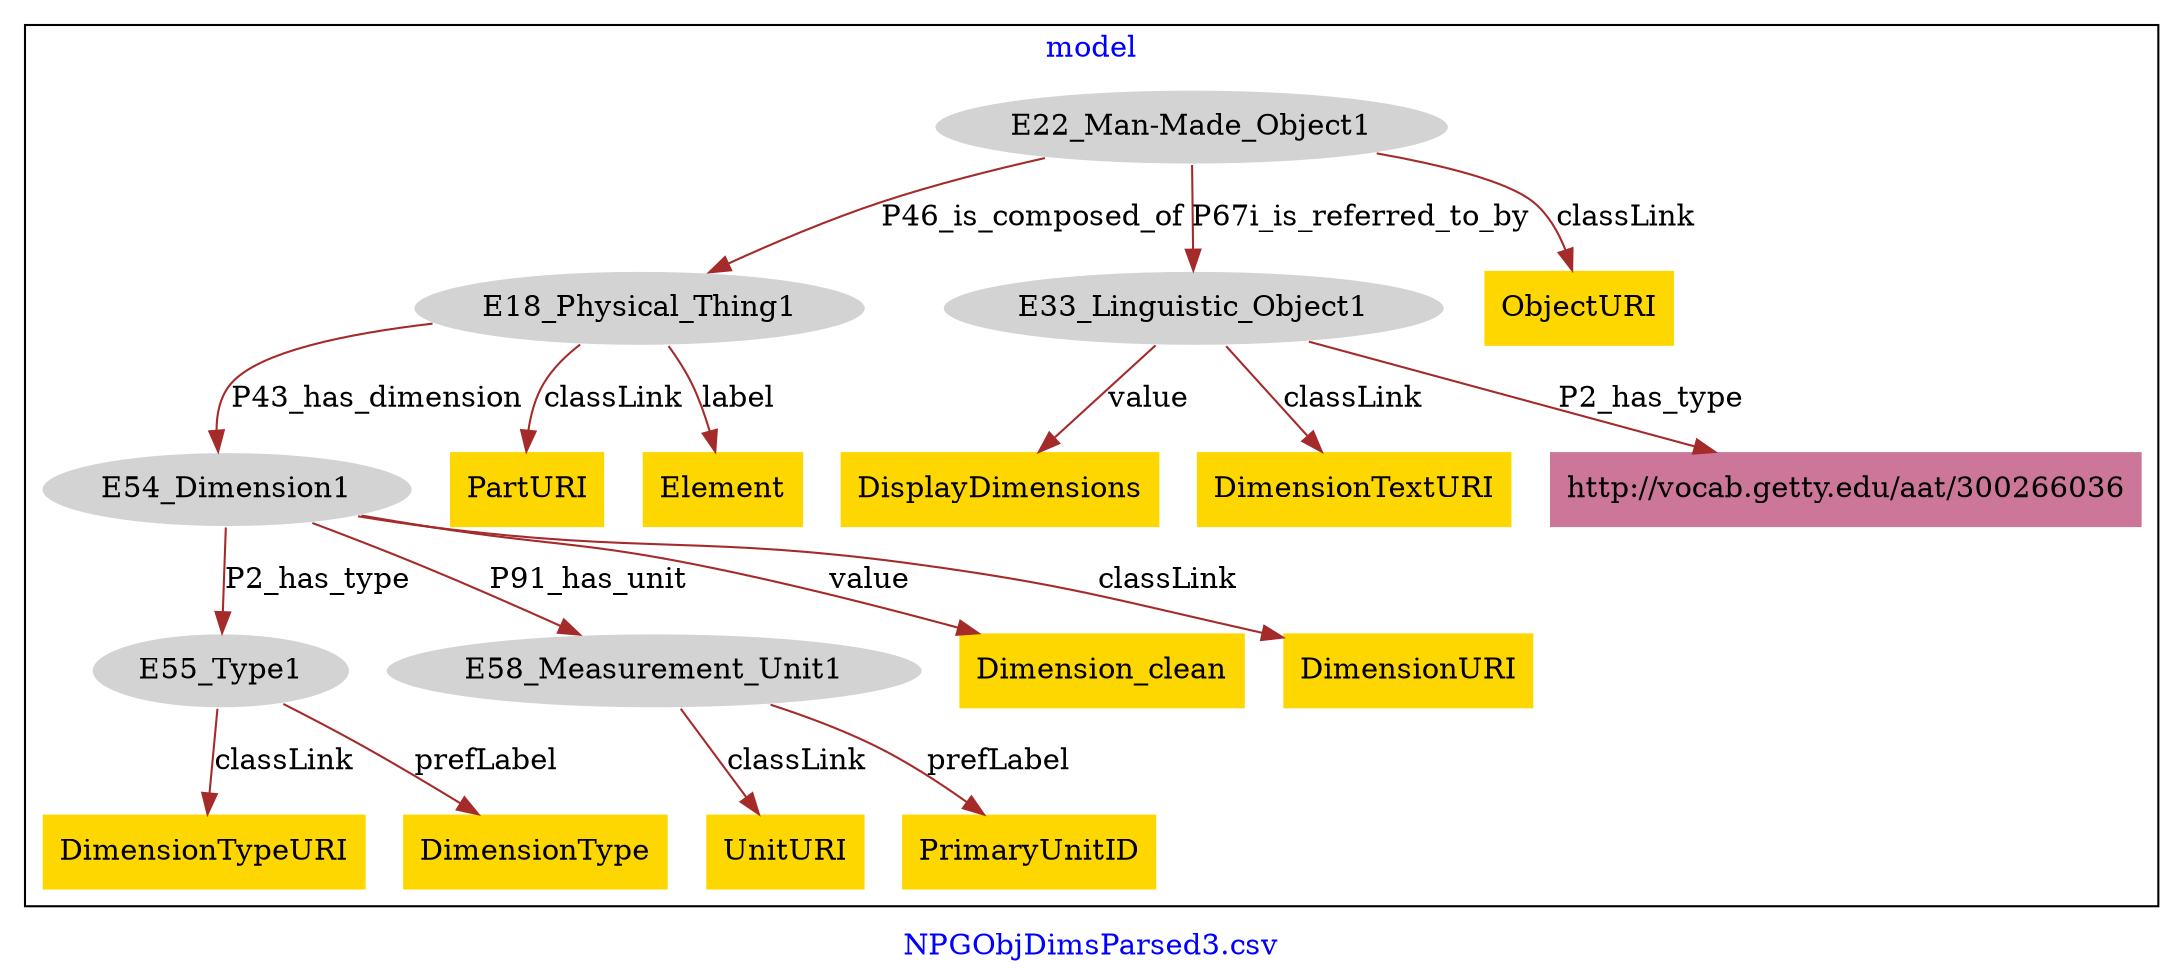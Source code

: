 digraph n0 {
fontcolor="blue"
remincross="true"
label="NPGObjDimsParsed3.csv"
subgraph cluster {
label="model"
n2[style="filled",color="white",fillcolor="lightgray",label="E18_Physical_Thing1"];
n3[style="filled",color="white",fillcolor="lightgray",label="E54_Dimension1"];
n4[style="filled",color="white",fillcolor="lightgray",label="E22_Man-Made_Object1"];
n5[style="filled",color="white",fillcolor="lightgray",label="E33_Linguistic_Object1"];
n6[style="filled",color="white",fillcolor="lightgray",label="E55_Type1"];
n7[style="filled",color="white",fillcolor="lightgray",label="E58_Measurement_Unit1"];
n8[shape="plaintext",style="filled",fillcolor="gold",label="Dimension_clean"];
n9[shape="plaintext",style="filled",fillcolor="gold",label="ObjectURI"];
n10[shape="plaintext",style="filled",fillcolor="gold",label="PartURI"];
n11[shape="plaintext",style="filled",fillcolor="gold",label="DimensionTypeURI"];
n12[shape="plaintext",style="filled",fillcolor="gold",label="UnitURI"];
n13[shape="plaintext",style="filled",fillcolor="gold",label="Element"];
n14[shape="plaintext",style="filled",fillcolor="gold",label="DimensionType"];
n15[shape="plaintext",style="filled",fillcolor="gold",label="DisplayDimensions"];
n16[shape="plaintext",style="filled",fillcolor="gold",label="DimensionTextURI"];
n17[shape="plaintext",style="filled",fillcolor="gold",label="PrimaryUnitID"];
n18[shape="plaintext",style="filled",fillcolor="gold",label="DimensionURI"];
n19[shape="plaintext",style="filled",fillcolor="#CC7799",label="http://vocab.getty.edu/aat/300266036"];
}
n2 -> n3[color="brown",fontcolor="black",label="P43_has_dimension"]
n4 -> n2[color="brown",fontcolor="black",label="P46_is_composed_of"]
n4 -> n5[color="brown",fontcolor="black",label="P67i_is_referred_to_by"]
n3 -> n6[color="brown",fontcolor="black",label="P2_has_type"]
n3 -> n7[color="brown",fontcolor="black",label="P91_has_unit"]
n3 -> n8[color="brown",fontcolor="black",label="value"]
n4 -> n9[color="brown",fontcolor="black",label="classLink"]
n2 -> n10[color="brown",fontcolor="black",label="classLink"]
n6 -> n11[color="brown",fontcolor="black",label="classLink"]
n7 -> n12[color="brown",fontcolor="black",label="classLink"]
n2 -> n13[color="brown",fontcolor="black",label="label"]
n6 -> n14[color="brown",fontcolor="black",label="prefLabel"]
n5 -> n15[color="brown",fontcolor="black",label="value"]
n5 -> n16[color="brown",fontcolor="black",label="classLink"]
n7 -> n17[color="brown",fontcolor="black",label="prefLabel"]
n3 -> n18[color="brown",fontcolor="black",label="classLink"]
n5 -> n19[color="brown",fontcolor="black",label="P2_has_type"]
}
